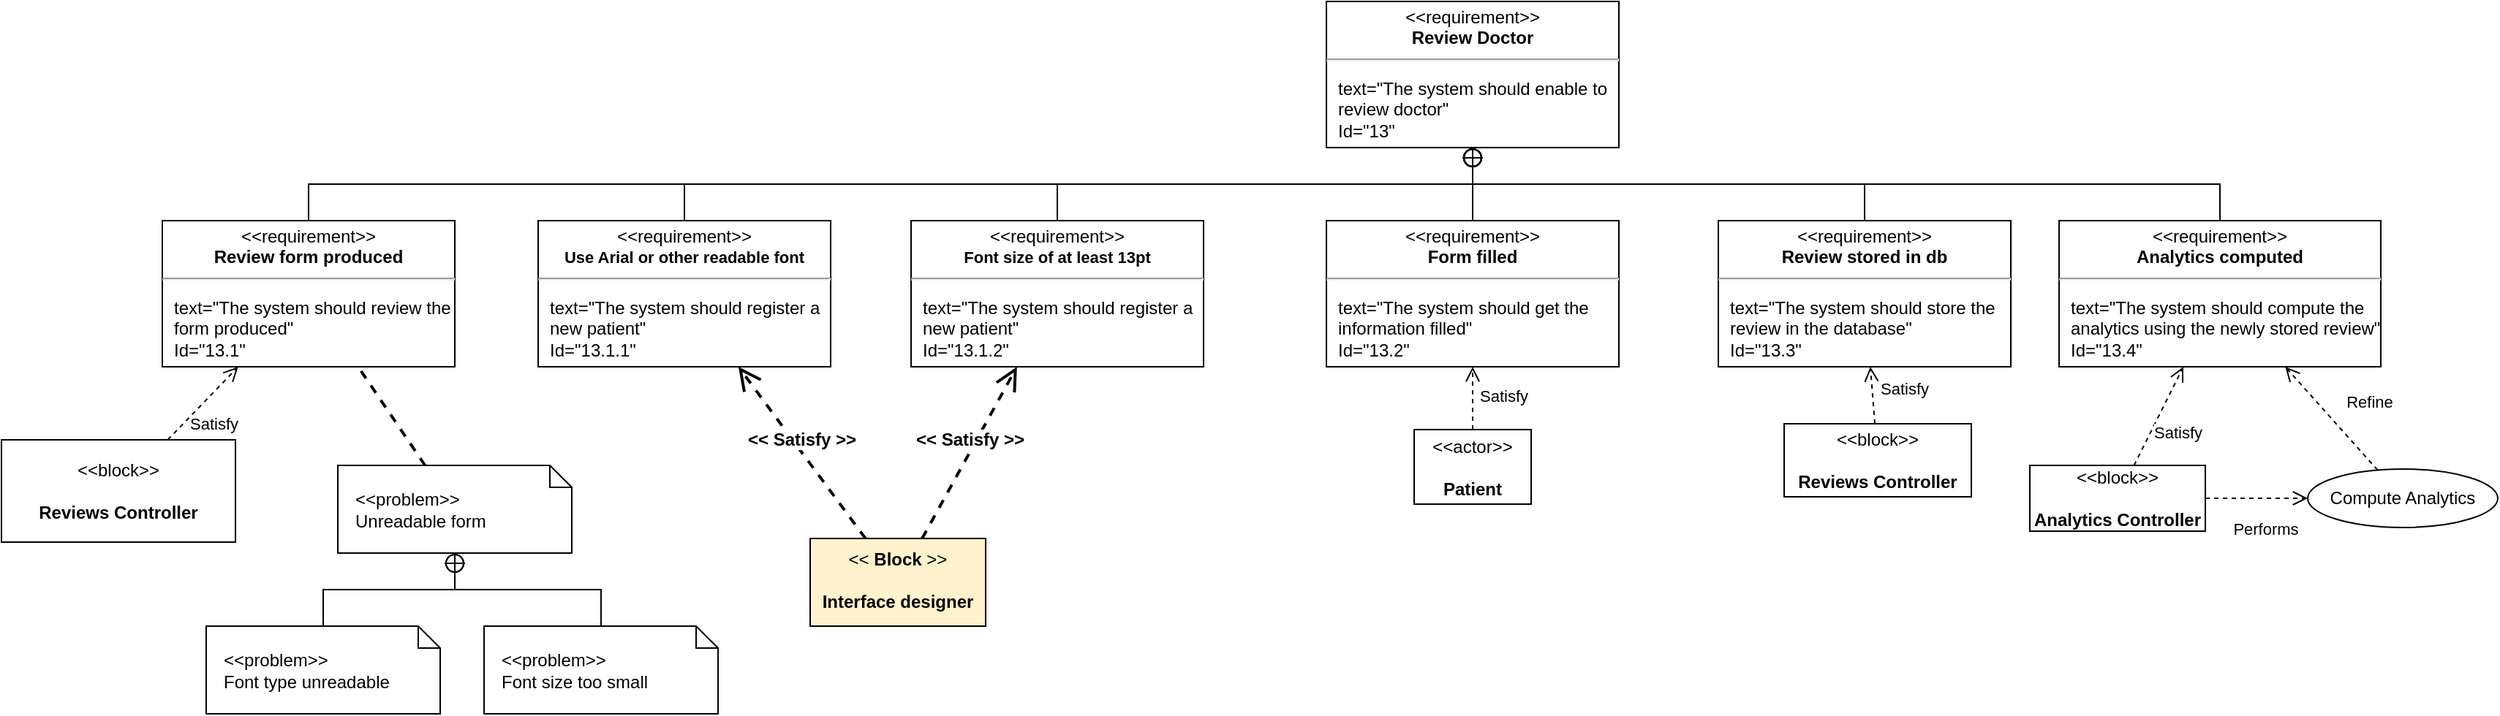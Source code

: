 <mxfile version="24.4.6" type="github">
  <diagram name="Página-1" id="qtJmnwFwFeLOcwQkmZnU">
    <mxGraphModel dx="2234" dy="803" grid="0" gridSize="10" guides="1" tooltips="1" connect="1" arrows="1" fold="1" page="0" pageScale="1" pageWidth="827" pageHeight="1169" math="0" shadow="0">
      <root>
        <mxCell id="0" />
        <mxCell id="1" parent="0" />
        <mxCell id="DoBYynUEnmm3b60OkJsO-1" value="&lt;p style=&quot;margin:0px;margin-top:4px;text-align:center;&quot;&gt;&amp;lt;&amp;lt;requirement&amp;gt;&amp;gt;&lt;br&gt;&lt;b&gt;Review Doctor&lt;/b&gt;&lt;/p&gt;&lt;hr&gt;&lt;p&gt;&lt;/p&gt;&lt;p style=&quot;margin:0px;margin-left:8px;text-align:left;&quot;&gt;text=&quot;The system should enable to review doctor&quot;&lt;br&gt;Id=&quot;13&quot;&lt;/p&gt;" style="shape=rect;overflow=fill;html=1;whiteSpace=wrap;align=center;" parent="1" vertex="1">
          <mxGeometry x="359" y="40" width="200" height="100" as="geometry" />
        </mxCell>
        <mxCell id="DoBYynUEnmm3b60OkJsO-2" value="&lt;p style=&quot;margin:0px;margin-top:4px;text-align:center;&quot;&gt;&amp;lt;&amp;lt;requirement&amp;gt;&amp;gt;&lt;br&gt;&lt;b&gt;Review form produced&lt;/b&gt;&lt;/p&gt;&lt;hr&gt;&lt;p&gt;&lt;/p&gt;&lt;p style=&quot;margin:0px;margin-left:8px;text-align:left;&quot;&gt;text=&quot;The system should review the form produced&quot;&lt;br&gt;Id=&quot;13.1&quot;&lt;/p&gt;" style="shape=rect;overflow=fill;html=1;whiteSpace=wrap;align=center;" parent="1" vertex="1">
          <mxGeometry x="-437" y="190" width="200" height="100" as="geometry" />
        </mxCell>
        <mxCell id="DoBYynUEnmm3b60OkJsO-3" value="&lt;p style=&quot;margin:0px;margin-top:4px;text-align:center;&quot;&gt;&amp;lt;&amp;lt;requirement&amp;gt;&amp;gt;&lt;br&gt;&lt;b&gt;Form filled&lt;/b&gt;&lt;/p&gt;&lt;hr&gt;&lt;p&gt;&lt;/p&gt;&lt;p style=&quot;margin:0px;margin-left:8px;text-align:left;&quot;&gt;text=&quot;The system should get the information filled&quot;&lt;br&gt;Id=&quot;13.2&quot;&lt;/p&gt;" style="shape=rect;overflow=fill;html=1;whiteSpace=wrap;align=center;" parent="1" vertex="1">
          <mxGeometry x="359" y="190" width="200" height="100" as="geometry" />
        </mxCell>
        <mxCell id="DoBYynUEnmm3b60OkJsO-7" value="&lt;p style=&quot;margin:0px;margin-top:4px;text-align:center;&quot;&gt;&amp;lt;&amp;lt;requirement&amp;gt;&amp;gt;&lt;br&gt;&lt;b&gt;Review stored in db&lt;/b&gt;&lt;/p&gt;&lt;hr&gt;&lt;p&gt;&lt;/p&gt;&lt;p style=&quot;margin:0px;margin-left:8px;text-align:left;&quot;&gt;text=&quot;The system should store the review in the database&quot;&lt;br&gt;Id=&quot;13.3&quot;&lt;/p&gt;" style="shape=rect;overflow=fill;html=1;whiteSpace=wrap;align=center;" parent="1" vertex="1">
          <mxGeometry x="627" y="190" width="200" height="100" as="geometry" />
        </mxCell>
        <mxCell id="DoBYynUEnmm3b60OkJsO-8" value="&lt;p style=&quot;margin:0px;margin-top:4px;text-align:center;&quot;&gt;&amp;lt;&amp;lt;requirement&amp;gt;&amp;gt;&lt;br&gt;&lt;b&gt;Analytics computed&lt;/b&gt;&lt;/p&gt;&lt;hr&gt;&lt;p&gt;&lt;/p&gt;&lt;p style=&quot;margin:0px;margin-left:8px;text-align:left;&quot;&gt;text=&quot;The system should compute the analytics using the newly stored review&quot;&lt;br&gt;Id=&quot;13.4&quot;&lt;/p&gt;" style="shape=rect;overflow=fill;html=1;whiteSpace=wrap;align=center;" parent="1" vertex="1">
          <mxGeometry x="860" y="190" width="220" height="100" as="geometry" />
        </mxCell>
        <mxCell id="DoBYynUEnmm3b60OkJsO-10" value="&amp;lt;&amp;lt;actor&amp;gt;&amp;gt;&lt;br&gt;&lt;br&gt;&lt;b&gt;Patient&lt;/b&gt;" style="html=1;align=center;verticalAlign=middle;dashed=0;whiteSpace=wrap;" parent="1" vertex="1">
          <mxGeometry x="419" y="333" width="80" height="51" as="geometry" />
        </mxCell>
        <mxCell id="DoBYynUEnmm3b60OkJsO-11" value="&amp;lt;&amp;lt;block&amp;gt;&amp;gt;&lt;br&gt;&lt;br&gt;&lt;b&gt;Reviews Controller&lt;/b&gt;" style="html=1;align=center;verticalAlign=middle;dashed=0;whiteSpace=wrap;" parent="1" vertex="1">
          <mxGeometry x="-547" y="340" width="160" height="70" as="geometry" />
        </mxCell>
        <mxCell id="DoBYynUEnmm3b60OkJsO-12" value="&amp;lt;&amp;lt;block&amp;gt;&amp;gt;&lt;br&gt;&lt;br&gt;&lt;b&gt;Reviews Controller&lt;/b&gt;" style="html=1;align=center;verticalAlign=middle;dashed=0;whiteSpace=wrap;" parent="1" vertex="1">
          <mxGeometry x="672" y="329" width="128" height="50" as="geometry" />
        </mxCell>
        <mxCell id="DoBYynUEnmm3b60OkJsO-13" value="&amp;lt;&amp;lt;block&amp;gt;&amp;gt;&lt;br&gt;&lt;br&gt;&lt;b&gt;Analytics Controller&lt;/b&gt;" style="html=1;align=center;verticalAlign=middle;dashed=0;whiteSpace=wrap;" parent="1" vertex="1">
          <mxGeometry x="840" y="357.5" width="120" height="45" as="geometry" />
        </mxCell>
        <mxCell id="DoBYynUEnmm3b60OkJsO-15" value="" style="rounded=0;html=1;labelBackgroundColor=none;endArrow=none;edgeStyle=elbowEdgeStyle;elbow=vertical;startArrow=sysMLPackCont;startSize=12;" parent="1" source="DoBYynUEnmm3b60OkJsO-1" target="DoBYynUEnmm3b60OkJsO-2" edge="1">
          <mxGeometry relative="1" as="geometry">
            <mxPoint x="240" y="120" as="sourcePoint" />
            <mxPoint x="150" y="180" as="targetPoint" />
          </mxGeometry>
        </mxCell>
        <mxCell id="DoBYynUEnmm3b60OkJsO-16" value="" style="rounded=0;html=1;labelBackgroundColor=none;endArrow=none;edgeStyle=elbowEdgeStyle;elbow=vertical;startArrow=sysMLPackCont;startSize=12;" parent="1" source="DoBYynUEnmm3b60OkJsO-1" target="DoBYynUEnmm3b60OkJsO-3" edge="1">
          <mxGeometry relative="1" as="geometry">
            <mxPoint x="700" y="120" as="sourcePoint" />
            <mxPoint x="610" y="180" as="targetPoint" />
          </mxGeometry>
        </mxCell>
        <mxCell id="DoBYynUEnmm3b60OkJsO-17" value="" style="rounded=0;html=1;labelBackgroundColor=none;endArrow=none;edgeStyle=elbowEdgeStyle;elbow=vertical;startArrow=sysMLPackCont;startSize=12;" parent="1" source="DoBYynUEnmm3b60OkJsO-1" target="DoBYynUEnmm3b60OkJsO-7" edge="1">
          <mxGeometry relative="1" as="geometry">
            <mxPoint x="850" y="60" as="sourcePoint" />
            <mxPoint x="760" y="120" as="targetPoint" />
          </mxGeometry>
        </mxCell>
        <mxCell id="DoBYynUEnmm3b60OkJsO-18" value="" style="rounded=0;html=1;labelBackgroundColor=none;endArrow=none;edgeStyle=elbowEdgeStyle;elbow=vertical;startArrow=sysMLPackCont;startSize=12;" parent="1" source="DoBYynUEnmm3b60OkJsO-1" target="DoBYynUEnmm3b60OkJsO-8" edge="1">
          <mxGeometry relative="1" as="geometry">
            <mxPoint x="910" y="90" as="sourcePoint" />
            <mxPoint x="820" y="150" as="targetPoint" />
          </mxGeometry>
        </mxCell>
        <mxCell id="DoBYynUEnmm3b60OkJsO-23" value="Satisfy" style="html=1;verticalAlign=bottom;endArrow=open;dashed=1;endSize=8;curved=0;rounded=0;" parent="1" source="DoBYynUEnmm3b60OkJsO-12" target="DoBYynUEnmm3b60OkJsO-7" edge="1">
          <mxGeometry x="-0.321" y="-21" relative="1" as="geometry">
            <mxPoint x="800" y="429" as="sourcePoint" />
            <mxPoint x="720" y="429" as="targetPoint" />
            <mxPoint as="offset" />
          </mxGeometry>
        </mxCell>
        <mxCell id="DoBYynUEnmm3b60OkJsO-24" value="Satisfy" style="html=1;verticalAlign=bottom;endArrow=open;dashed=1;endSize=8;curved=0;rounded=0;" parent="1" source="DoBYynUEnmm3b60OkJsO-11" target="DoBYynUEnmm3b60OkJsO-2" edge="1">
          <mxGeometry x="-0.321" y="-21" relative="1" as="geometry">
            <mxPoint x="-377" y="469" as="sourcePoint" />
            <mxPoint x="-267" y="408" as="targetPoint" />
            <mxPoint as="offset" />
          </mxGeometry>
        </mxCell>
        <mxCell id="DoBYynUEnmm3b60OkJsO-25" value="Satisfy" style="html=1;verticalAlign=bottom;endArrow=open;dashed=1;endSize=8;curved=0;rounded=0;" parent="1" source="DoBYynUEnmm3b60OkJsO-10" target="DoBYynUEnmm3b60OkJsO-3" edge="1">
          <mxGeometry x="-0.321" y="-21" relative="1" as="geometry">
            <mxPoint x="50" y="339" as="sourcePoint" />
            <mxPoint x="50" y="300" as="targetPoint" />
            <mxPoint as="offset" />
          </mxGeometry>
        </mxCell>
        <mxCell id="DoBYynUEnmm3b60OkJsO-28" value="Compute Analytics" style="ellipse;whiteSpace=wrap;html=1;" parent="1" vertex="1">
          <mxGeometry x="1030" y="360" width="130" height="40" as="geometry" />
        </mxCell>
        <mxCell id="DoBYynUEnmm3b60OkJsO-32" value="Satisfy" style="html=1;verticalAlign=bottom;endArrow=open;dashed=1;endSize=8;curved=0;rounded=0;" parent="1" source="DoBYynUEnmm3b60OkJsO-13" target="DoBYynUEnmm3b60OkJsO-8" edge="1">
          <mxGeometry x="-0.321" y="-21" relative="1" as="geometry">
            <mxPoint x="560" y="495" as="sourcePoint" />
            <mxPoint x="560" y="440" as="targetPoint" />
            <mxPoint as="offset" />
          </mxGeometry>
        </mxCell>
        <mxCell id="DoBYynUEnmm3b60OkJsO-33" value="Refine" style="html=1;verticalAlign=bottom;endArrow=open;dashed=1;endSize=8;curved=0;rounded=0;" parent="1" source="DoBYynUEnmm3b60OkJsO-28" target="DoBYynUEnmm3b60OkJsO-8" edge="1">
          <mxGeometry x="-0.321" y="-21" relative="1" as="geometry">
            <mxPoint x="770" y="527" as="sourcePoint" />
            <mxPoint x="927" y="410" as="targetPoint" />
            <mxPoint as="offset" />
          </mxGeometry>
        </mxCell>
        <mxCell id="DoBYynUEnmm3b60OkJsO-34" value="Performs" style="html=1;verticalAlign=bottom;endArrow=open;dashed=1;endSize=8;curved=0;rounded=0;" parent="1" source="DoBYynUEnmm3b60OkJsO-13" target="DoBYynUEnmm3b60OkJsO-28" edge="1">
          <mxGeometry x="0.167" y="-30" relative="1" as="geometry">
            <mxPoint x="814.5" y="585" as="sourcePoint" />
            <mxPoint x="814.5" y="645" as="targetPoint" />
            <mxPoint as="offset" />
          </mxGeometry>
        </mxCell>
        <mxCell id="DoBYynUEnmm3b60OkJsO-36" value="&lt;p style=&quot;margin:0px;margin-top:4px;text-align:center;&quot;&gt;&amp;lt;&amp;lt;requirement&amp;gt;&amp;gt;&lt;br&gt;&lt;b style=&quot;font-size: 11px; background-color: rgb(255, 255, 255);&quot;&gt;Use Arial or other readable font&lt;/b&gt;&lt;br&gt;&lt;/p&gt;&lt;hr&gt;&lt;p&gt;&lt;/p&gt;&lt;p style=&quot;margin:0px;margin-left:8px;text-align:left;&quot;&gt;text=&quot;The system should register a new patient&quot;&lt;br&gt;Id=&quot;13.1.1&quot;&lt;/p&gt;" style="shape=rect;overflow=fill;html=1;whiteSpace=wrap;align=center;" parent="1" vertex="1">
          <mxGeometry x="-180" y="190" width="200" height="100" as="geometry" />
        </mxCell>
        <mxCell id="DoBYynUEnmm3b60OkJsO-37" value="&lt;p style=&quot;margin:0px;margin-top:4px;text-align:center;&quot;&gt;&amp;lt;&amp;lt;requirement&amp;gt;&amp;gt;&lt;br&gt;&lt;b style=&quot;font-size: 11px; background-color: rgb(255, 255, 255);&quot;&gt;Font size of at least 13pt&lt;/b&gt;&lt;br&gt;&lt;/p&gt;&lt;hr&gt;&lt;p&gt;&lt;/p&gt;&lt;p style=&quot;margin:0px;margin-left:8px;text-align:left;&quot;&gt;text=&quot;The system should register a new patient&quot;&lt;br&gt;Id=&quot;13.1.2&quot;&lt;/p&gt;" style="shape=rect;overflow=fill;html=1;whiteSpace=wrap;align=center;" parent="1" vertex="1">
          <mxGeometry x="75" y="190" width="200" height="100" as="geometry" />
        </mxCell>
        <mxCell id="DoBYynUEnmm3b60OkJsO-42" value="&amp;lt;&amp;lt;problem&amp;gt;&amp;gt;&lt;br&gt;Unreadable form" style="shape=note;size=15;align=left;spacingLeft=10;html=1;whiteSpace=wrap;" parent="1" vertex="1">
          <mxGeometry x="-317" y="357.5" width="160" height="60" as="geometry" />
        </mxCell>
        <mxCell id="DoBYynUEnmm3b60OkJsO-43" value="&amp;lt;&amp;lt;problem&amp;gt;&amp;gt;&lt;br&gt;Font type unreadable" style="shape=note;size=15;align=left;spacingLeft=10;html=1;whiteSpace=wrap;" parent="1" vertex="1">
          <mxGeometry x="-407" y="467.5" width="160" height="60" as="geometry" />
        </mxCell>
        <mxCell id="DoBYynUEnmm3b60OkJsO-44" value="&amp;lt;&amp;lt;problem&amp;gt;&amp;gt;&lt;br&gt;Font size too small" style="shape=note;size=15;align=left;spacingLeft=10;html=1;whiteSpace=wrap;" parent="1" vertex="1">
          <mxGeometry x="-217" y="467.5" width="160" height="60" as="geometry" />
        </mxCell>
        <mxCell id="DoBYynUEnmm3b60OkJsO-45" value="" style="rounded=0;html=1;labelBackgroundColor=none;endArrow=none;edgeStyle=elbowEdgeStyle;elbow=vertical;startArrow=sysMLPackCont;startSize=12;" parent="1" source="DoBYynUEnmm3b60OkJsO-42" target="DoBYynUEnmm3b60OkJsO-43" edge="1">
          <mxGeometry relative="1" as="geometry">
            <mxPoint x="-28.5" y="407.5" as="sourcePoint" />
            <mxPoint x="-337" y="457.5" as="targetPoint" />
          </mxGeometry>
        </mxCell>
        <mxCell id="DoBYynUEnmm3b60OkJsO-46" value="" style="rounded=0;html=1;labelBackgroundColor=none;endArrow=none;edgeStyle=elbowEdgeStyle;elbow=vertical;startArrow=sysMLPackCont;startSize=12;" parent="1" source="DoBYynUEnmm3b60OkJsO-42" target="DoBYynUEnmm3b60OkJsO-44" edge="1">
          <mxGeometry relative="1" as="geometry">
            <mxPoint x="-28.5" y="407.5" as="sourcePoint" />
            <mxPoint x="-28" y="457.5" as="targetPoint" />
          </mxGeometry>
        </mxCell>
        <mxCell id="VdbZ1WAWMFB-WAOaWvKl-2" style="rounded=0;orthogonalLoop=1;jettySize=auto;html=1;endArrow=none;endFill=0;strokeWidth=2;dashed=1;" edge="1" parent="1" source="DoBYynUEnmm3b60OkJsO-42" target="DoBYynUEnmm3b60OkJsO-2">
          <mxGeometry relative="1" as="geometry">
            <mxPoint x="-99" y="416" as="sourcePoint" />
            <mxPoint x="-99" y="345" as="targetPoint" />
          </mxGeometry>
        </mxCell>
        <mxCell id="VdbZ1WAWMFB-WAOaWvKl-4" value="" style="rounded=0;html=1;labelBackgroundColor=none;endArrow=none;edgeStyle=elbowEdgeStyle;elbow=vertical;startArrow=sysMLPackCont;startSize=12;exitX=0.5;exitY=1;exitDx=0;exitDy=0;entryX=0.5;entryY=0;entryDx=0;entryDy=0;" edge="1" parent="1" source="DoBYynUEnmm3b60OkJsO-1" target="DoBYynUEnmm3b60OkJsO-36">
          <mxGeometry relative="1" as="geometry">
            <mxPoint x="469" y="150" as="sourcePoint" />
            <mxPoint x="-327" y="200" as="targetPoint" />
          </mxGeometry>
        </mxCell>
        <mxCell id="VdbZ1WAWMFB-WAOaWvKl-5" value="" style="rounded=0;html=1;labelBackgroundColor=none;endArrow=none;edgeStyle=elbowEdgeStyle;elbow=vertical;startArrow=sysMLPackCont;startSize=12;exitX=0.5;exitY=1;exitDx=0;exitDy=0;entryX=0.5;entryY=0;entryDx=0;entryDy=0;" edge="1" parent="1" source="DoBYynUEnmm3b60OkJsO-1" target="DoBYynUEnmm3b60OkJsO-37">
          <mxGeometry relative="1" as="geometry">
            <mxPoint x="469" y="150" as="sourcePoint" />
            <mxPoint x="-70" y="200" as="targetPoint" />
          </mxGeometry>
        </mxCell>
        <mxCell id="VdbZ1WAWMFB-WAOaWvKl-6" value="&amp;lt;&amp;lt; &lt;b&gt;Block &lt;/b&gt;&amp;gt;&amp;gt;&lt;div&gt;&lt;br&gt;&lt;b&gt;Interface designer&lt;/b&gt;&lt;/div&gt;" style="shape=rect;html=1;whiteSpace=wrap;align=center;verticalAlign=top;fillColor=#FFF2CC;" vertex="1" parent="1">
          <mxGeometry x="6" y="407.5" width="120" height="60" as="geometry" />
        </mxCell>
        <mxCell id="VdbZ1WAWMFB-WAOaWvKl-7" value="&lt;font style=&quot;font-size: 12px;&quot;&gt;&lt;b&gt;&amp;lt;&amp;lt; Satisfy &amp;gt;&amp;gt;&lt;/b&gt;&lt;/font&gt;" style="edgeStyle=none;html=1;endArrow=open;endSize=12;dashed=1;verticalAlign=bottom;rounded=0;strokeWidth=2;" edge="1" parent="1" source="VdbZ1WAWMFB-WAOaWvKl-6" target="DoBYynUEnmm3b60OkJsO-37">
          <mxGeometry width="160" relative="1" as="geometry">
            <mxPoint x="75" y="322.0" as="sourcePoint" />
            <mxPoint x="235" y="322.0" as="targetPoint" />
          </mxGeometry>
        </mxCell>
        <mxCell id="VdbZ1WAWMFB-WAOaWvKl-8" value="&lt;font style=&quot;font-size: 12px;&quot;&gt;&lt;b&gt;&amp;lt;&amp;lt; Satisfy &amp;gt;&amp;gt;&lt;/b&gt;&lt;/font&gt;" style="edgeStyle=none;html=1;endArrow=open;endSize=12;dashed=1;verticalAlign=bottom;rounded=0;strokeWidth=2;" edge="1" parent="1" source="VdbZ1WAWMFB-WAOaWvKl-6" target="DoBYynUEnmm3b60OkJsO-36">
          <mxGeometry width="160" relative="1" as="geometry">
            <mxPoint x="-44.41" y="405" as="sourcePoint" />
            <mxPoint x="19.59" y="287" as="targetPoint" />
          </mxGeometry>
        </mxCell>
      </root>
    </mxGraphModel>
  </diagram>
</mxfile>

